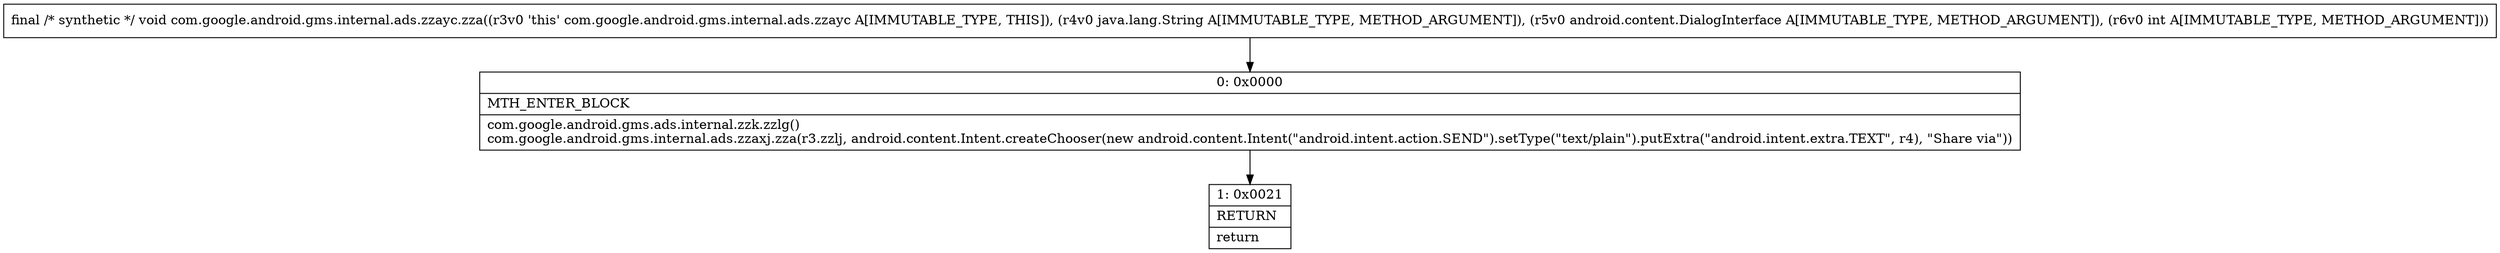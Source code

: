 digraph "CFG forcom.google.android.gms.internal.ads.zzayc.zza(Ljava\/lang\/String;Landroid\/content\/DialogInterface;I)V" {
Node_0 [shape=record,label="{0\:\ 0x0000|MTH_ENTER_BLOCK\l|com.google.android.gms.ads.internal.zzk.zzlg()\lcom.google.android.gms.internal.ads.zzaxj.zza(r3.zzlj, android.content.Intent.createChooser(new android.content.Intent(\"android.intent.action.SEND\").setType(\"text\/plain\").putExtra(\"android.intent.extra.TEXT\", r4), \"Share via\"))\l}"];
Node_1 [shape=record,label="{1\:\ 0x0021|RETURN\l|return\l}"];
MethodNode[shape=record,label="{final \/* synthetic *\/ void com.google.android.gms.internal.ads.zzayc.zza((r3v0 'this' com.google.android.gms.internal.ads.zzayc A[IMMUTABLE_TYPE, THIS]), (r4v0 java.lang.String A[IMMUTABLE_TYPE, METHOD_ARGUMENT]), (r5v0 android.content.DialogInterface A[IMMUTABLE_TYPE, METHOD_ARGUMENT]), (r6v0 int A[IMMUTABLE_TYPE, METHOD_ARGUMENT])) }"];
MethodNode -> Node_0;
Node_0 -> Node_1;
}

